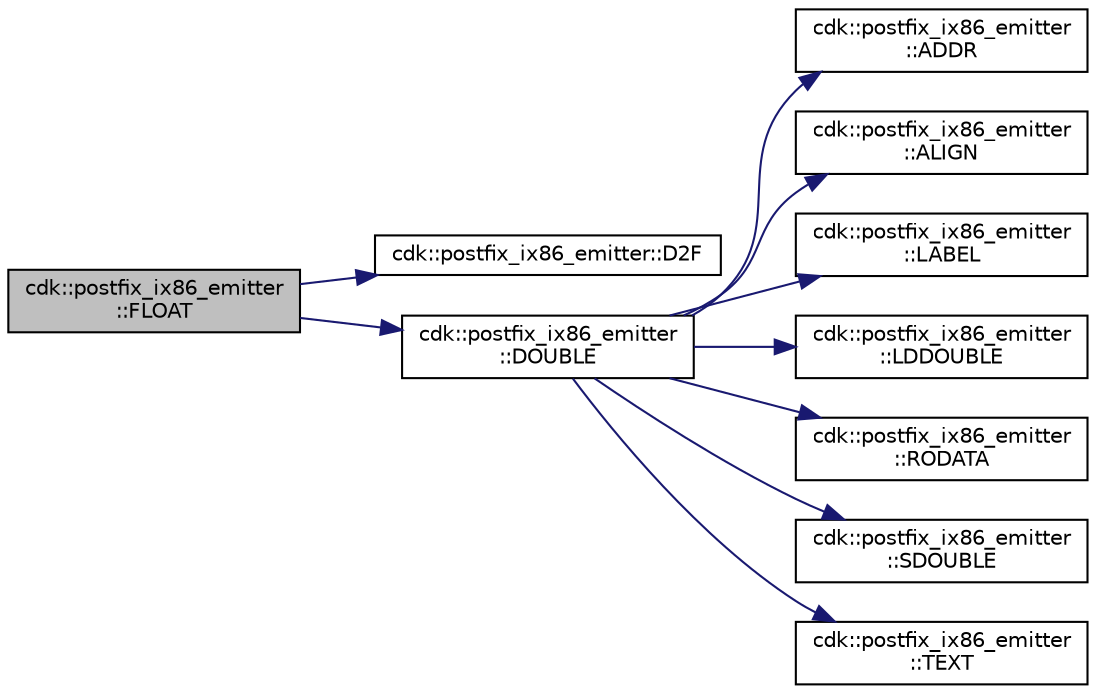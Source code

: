 digraph "cdk::postfix_ix86_emitter::FLOAT"
{
 // LATEX_PDF_SIZE
  edge [fontname="Helvetica",fontsize="10",labelfontname="Helvetica",labelfontsize="10"];
  node [fontname="Helvetica",fontsize="10",shape=record];
  rankdir="LR";
  Node1 [label="cdk::postfix_ix86_emitter\l::FLOAT",height=0.2,width=0.4,color="black", fillcolor="grey75", style="filled", fontcolor="black",tooltip=" "];
  Node1 -> Node2 [color="midnightblue",fontsize="10",style="solid"];
  Node2 [label="cdk::postfix_ix86_emitter::D2F",height=0.2,width=0.4,color="black", fillcolor="white", style="filled",URL="$classcdk_1_1postfix__ix86__emitter.html#a434741141e010db162dc0b492498cbae",tooltip=" "];
  Node1 -> Node3 [color="midnightblue",fontsize="10",style="solid"];
  Node3 [label="cdk::postfix_ix86_emitter\l::DOUBLE",height=0.2,width=0.4,color="black", fillcolor="white", style="filled",URL="$classcdk_1_1postfix__ix86__emitter.html#a8c7cc36d123b2d2beb0aa979f69276eb",tooltip=" "];
  Node3 -> Node4 [color="midnightblue",fontsize="10",style="solid"];
  Node4 [label="cdk::postfix_ix86_emitter\l::ADDR",height=0.2,width=0.4,color="black", fillcolor="white", style="filled",URL="$classcdk_1_1postfix__ix86__emitter.html#ad8548bd57ce5c8c4bd8590675d0e4d95",tooltip=" "];
  Node3 -> Node5 [color="midnightblue",fontsize="10",style="solid"];
  Node5 [label="cdk::postfix_ix86_emitter\l::ALIGN",height=0.2,width=0.4,color="black", fillcolor="white", style="filled",URL="$classcdk_1_1postfix__ix86__emitter.html#a3d3c4bdfa533f3dd8783242fee3b4cdd",tooltip=" "];
  Node3 -> Node6 [color="midnightblue",fontsize="10",style="solid"];
  Node6 [label="cdk::postfix_ix86_emitter\l::LABEL",height=0.2,width=0.4,color="black", fillcolor="white", style="filled",URL="$classcdk_1_1postfix__ix86__emitter.html#a61cb5c4d507bf9e4bdd2fdba17de1a18",tooltip=" "];
  Node3 -> Node7 [color="midnightblue",fontsize="10",style="solid"];
  Node7 [label="cdk::postfix_ix86_emitter\l::LDDOUBLE",height=0.2,width=0.4,color="black", fillcolor="white", style="filled",URL="$classcdk_1_1postfix__ix86__emitter.html#abae177a6d62a065f59a7b1be4e60d410",tooltip=" "];
  Node3 -> Node8 [color="midnightblue",fontsize="10",style="solid"];
  Node8 [label="cdk::postfix_ix86_emitter\l::RODATA",height=0.2,width=0.4,color="black", fillcolor="white", style="filled",URL="$classcdk_1_1postfix__ix86__emitter.html#a2de6ff7999fa67f5b92044227136f584",tooltip=" "];
  Node3 -> Node9 [color="midnightblue",fontsize="10",style="solid"];
  Node9 [label="cdk::postfix_ix86_emitter\l::SDOUBLE",height=0.2,width=0.4,color="black", fillcolor="white", style="filled",URL="$classcdk_1_1postfix__ix86__emitter.html#afa3c472cabb8c74e95ddffebc53dd603",tooltip=" "];
  Node3 -> Node10 [color="midnightblue",fontsize="10",style="solid"];
  Node10 [label="cdk::postfix_ix86_emitter\l::TEXT",height=0.2,width=0.4,color="black", fillcolor="white", style="filled",URL="$classcdk_1_1postfix__ix86__emitter.html#a92f9fe99ff095943943c5a17c6fa7009",tooltip=" "];
}

